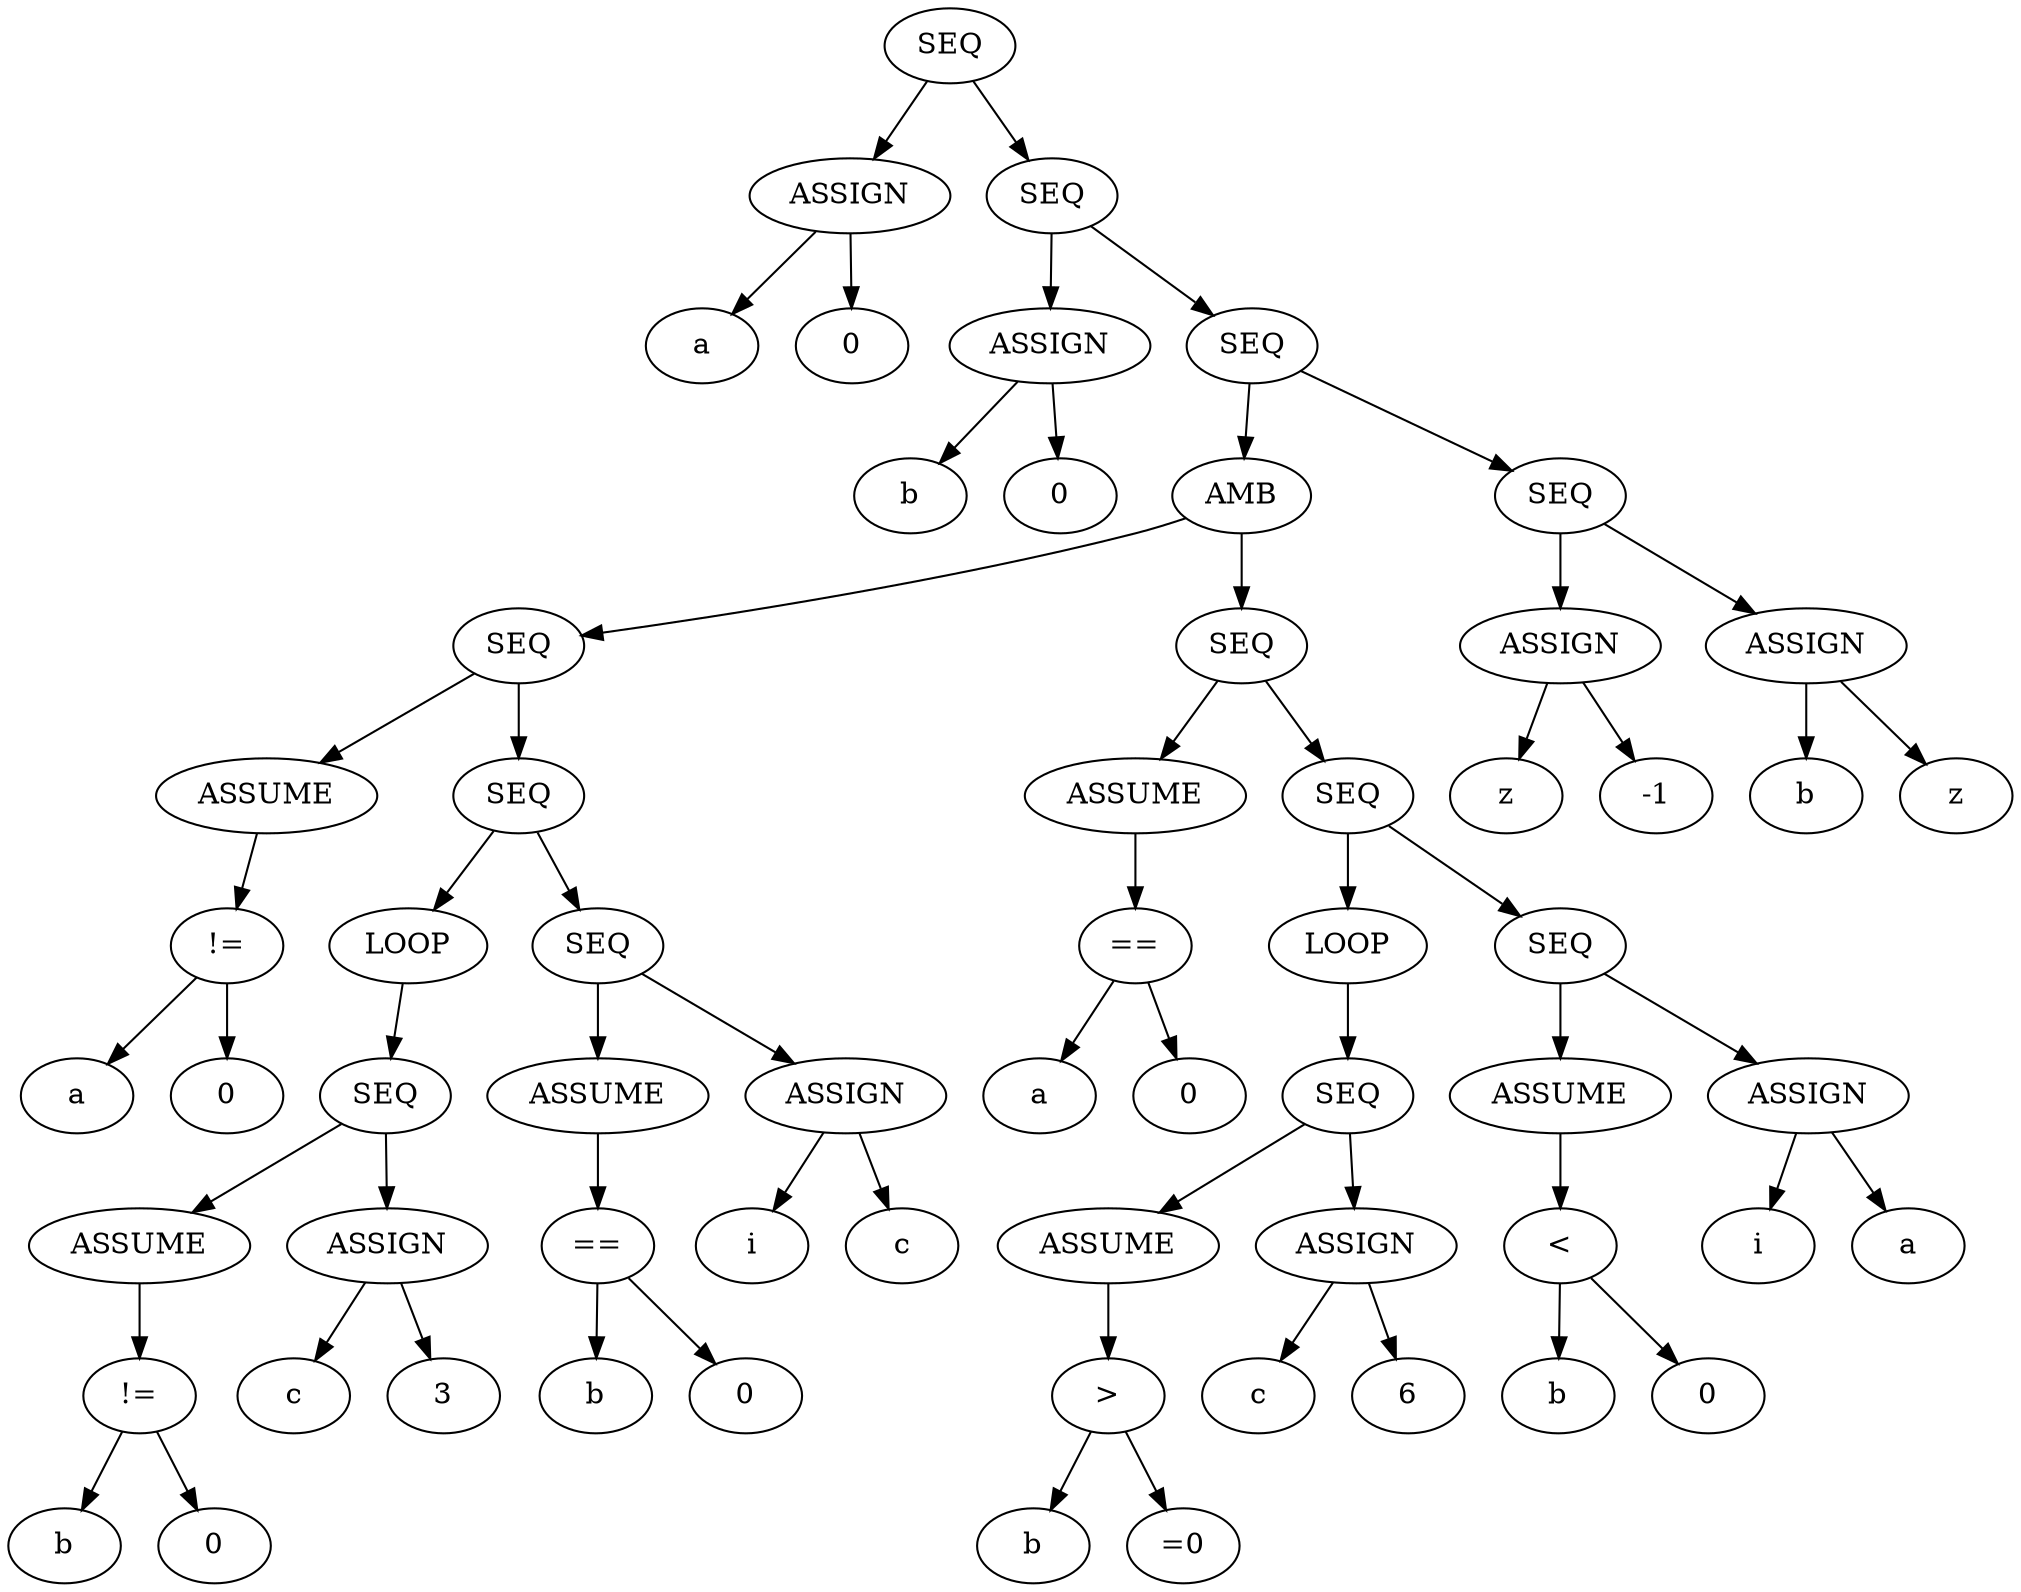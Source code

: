 // ambwhile
digraph {
	0 [label=SEQ]
	1 [label=ASSIGN]
	2 [label=a]
	1 -> 2
	3 [label=0]
	1 -> 3
	0 -> 1
	4 [label=SEQ]
	5 [label=ASSIGN]
	6 [label=b]
	5 -> 6
	7 [label=0]
	5 -> 7
	4 -> 5
	8 [label=SEQ]
	9 [label=AMB]
	10 [label=SEQ]
	11 [label=ASSUME]
	12 [label="!="]
	13 [label=a]
	12 -> 13
	14 [label=0]
	12 -> 14
	11 -> 12
	10 -> 11
	15 [label=SEQ]
	16 [label=LOOP]
	17 [label=SEQ]
	18 [label=ASSUME]
	19 [label="!="]
	20 [label=b]
	19 -> 20
	21 [label=0]
	19 -> 21
	18 -> 19
	17 -> 18
	22 [label=ASSIGN]
	23 [label=c]
	22 -> 23
	24 [label=3]
	22 -> 24
	17 -> 22
	16 -> 17
	15 -> 16
	25 [label=SEQ]
	26 [label=ASSUME]
	27 [label="=="]
	28 [label=b]
	27 -> 28
	29 [label=0]
	27 -> 29
	26 -> 27
	25 -> 26
	30 [label=ASSIGN]
	31 [label=i]
	30 -> 31
	32 [label=c]
	30 -> 32
	25 -> 30
	15 -> 25
	10 -> 15
	9 -> 10
	33 [label=SEQ]
	34 [label=ASSUME]
	35 [label="=="]
	36 [label=a]
	35 -> 36
	37 [label=0]
	35 -> 37
	34 -> 35
	33 -> 34
	38 [label=SEQ]
	39 [label=LOOP]
	40 [label=SEQ]
	41 [label=ASSUME]
	42 [label=">"]
	43 [label=b]
	42 -> 43
	44 [label="=0"]
	42 -> 44
	41 -> 42
	40 -> 41
	45 [label=ASSIGN]
	46 [label=c]
	45 -> 46
	47 [label=6]
	45 -> 47
	40 -> 45
	39 -> 40
	38 -> 39
	48 [label=SEQ]
	49 [label=ASSUME]
	50 [label="<"]
	51 [label=b]
	50 -> 51
	52 [label=0]
	50 -> 52
	49 -> 50
	48 -> 49
	53 [label=ASSIGN]
	54 [label=i]
	53 -> 54
	55 [label=a]
	53 -> 55
	48 -> 53
	38 -> 48
	33 -> 38
	9 -> 33
	8 -> 9
	56 [label=SEQ]
	57 [label=ASSIGN]
	58 [label=z]
	57 -> 58
	59 [label=-1]
	57 -> 59
	56 -> 57
	60 [label=ASSIGN]
	61 [label=b]
	60 -> 61
	62 [label=z]
	60 -> 62
	56 -> 60
	8 -> 56
	4 -> 8
	0 -> 4
}
